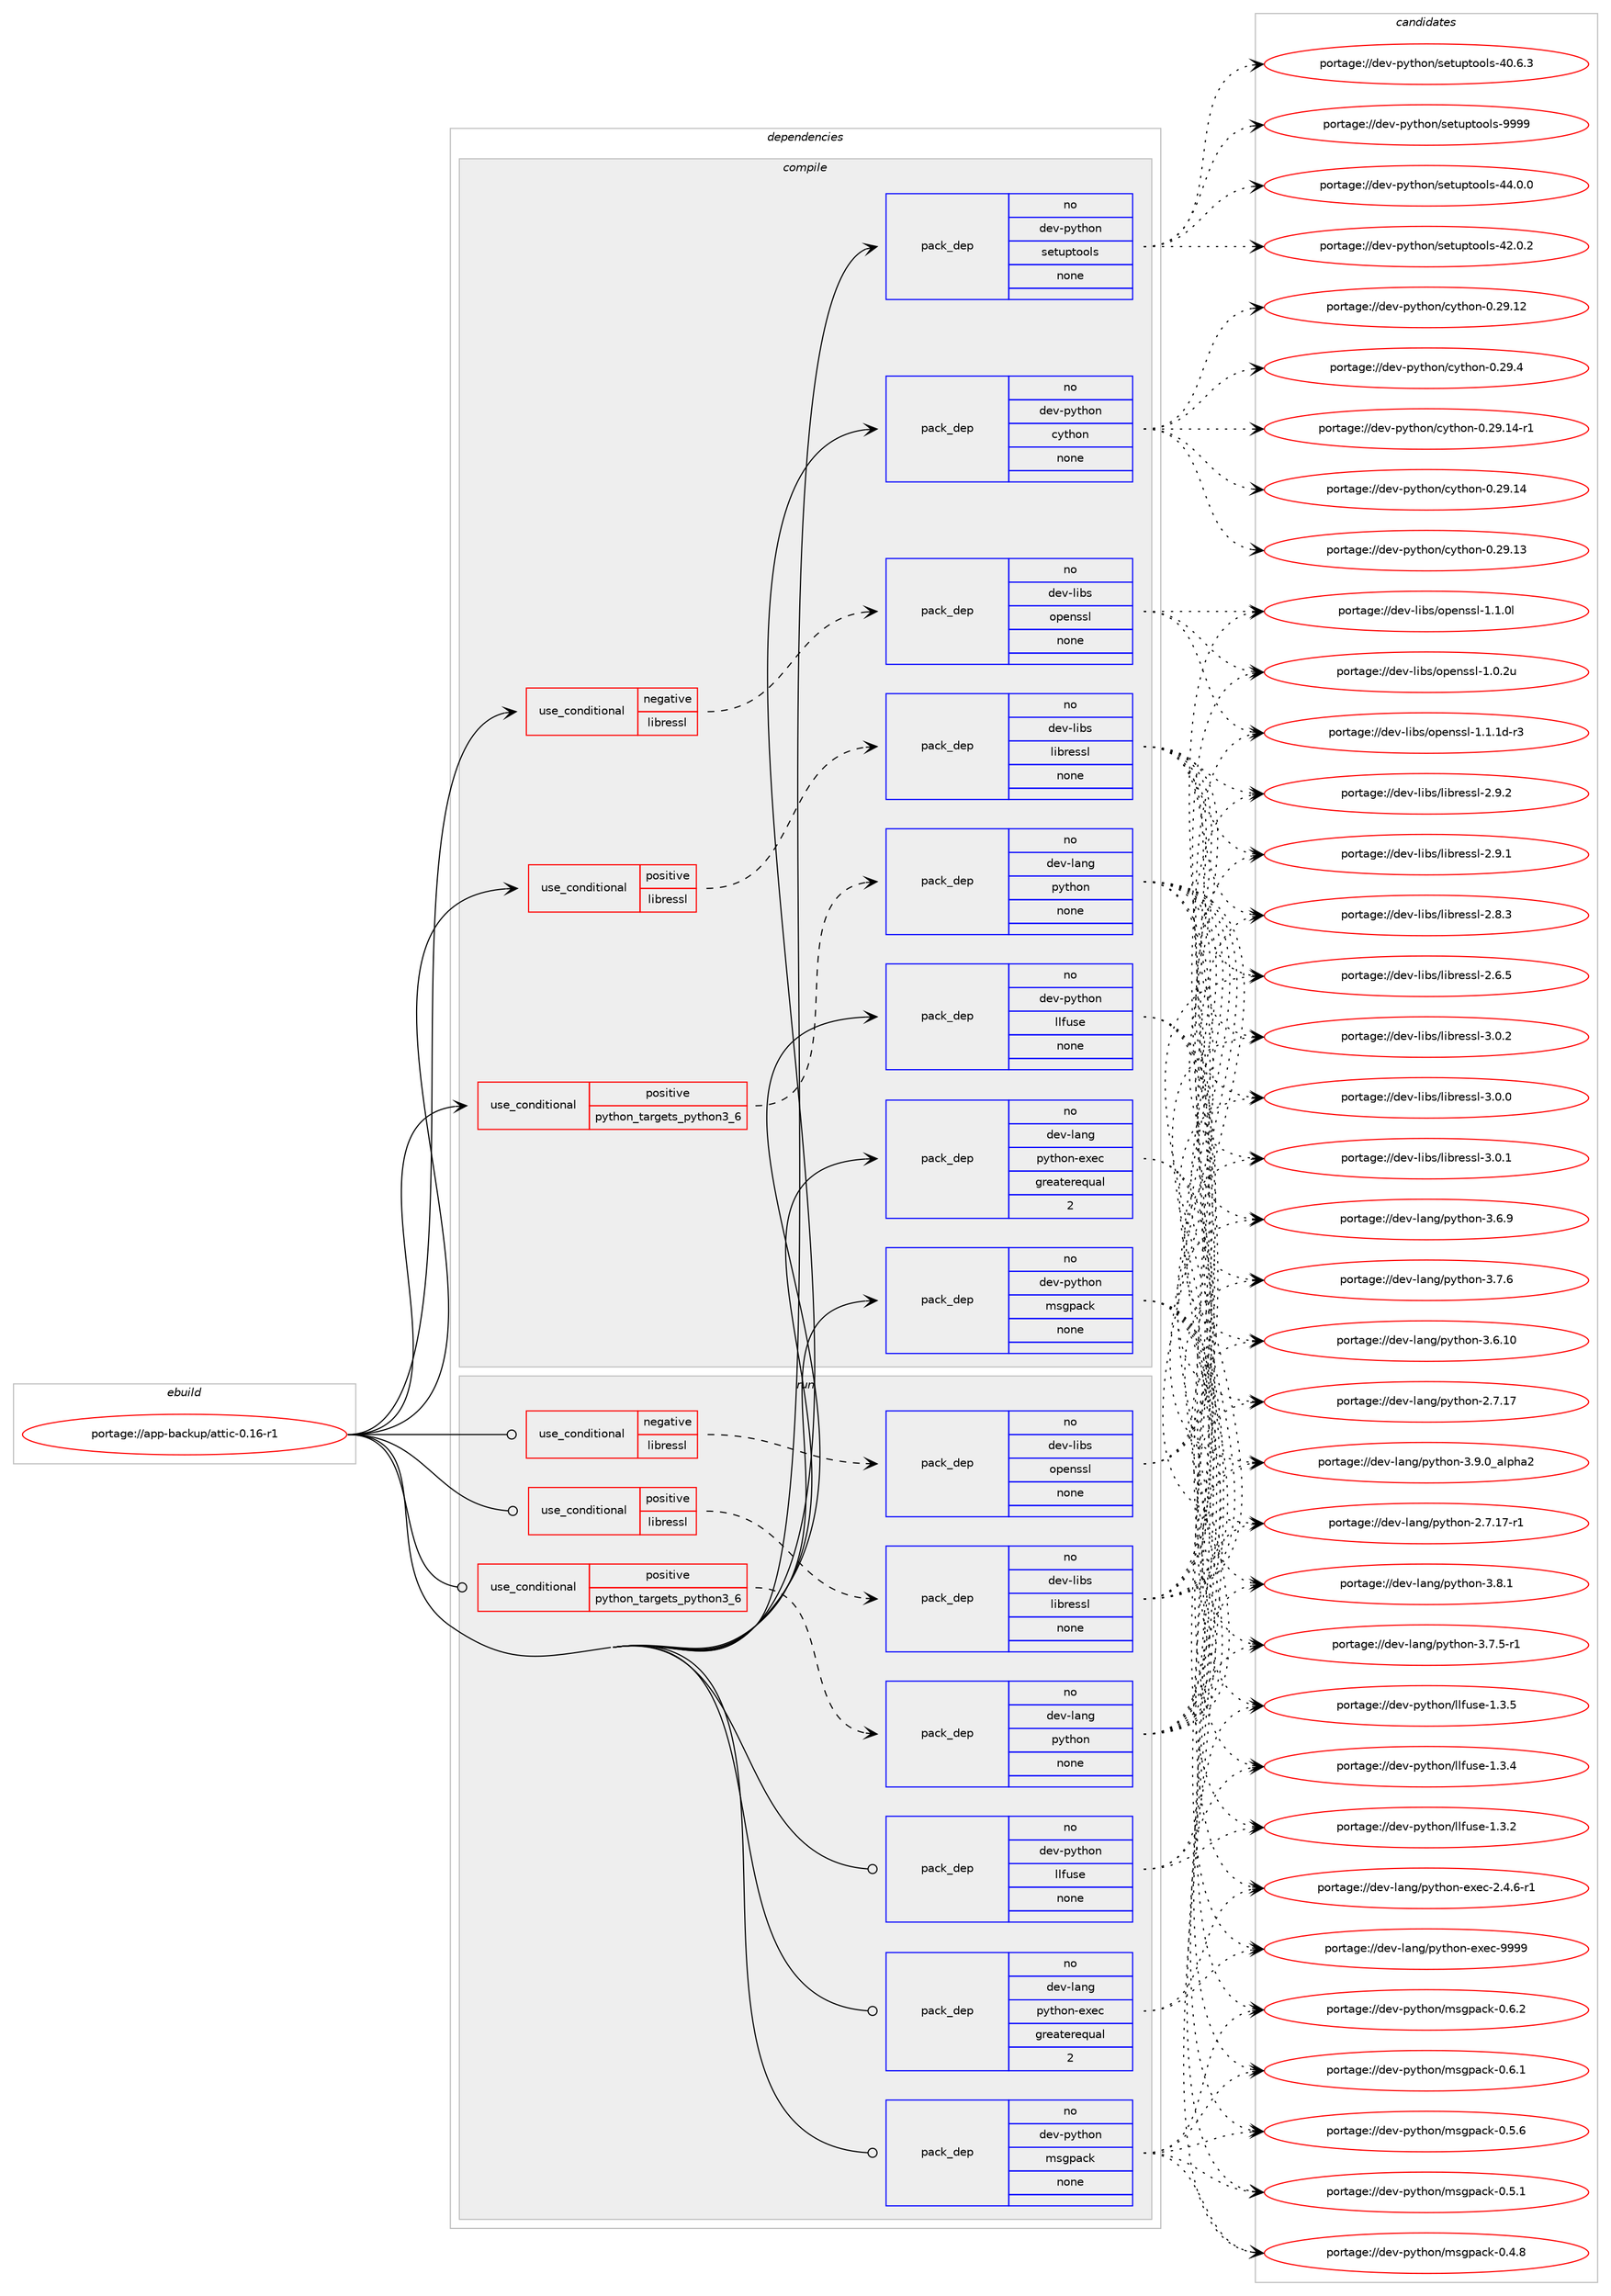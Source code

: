 digraph prolog {

# *************
# Graph options
# *************

newrank=true;
concentrate=true;
compound=true;
graph [rankdir=LR,fontname=Helvetica,fontsize=10,ranksep=1.5];#, ranksep=2.5, nodesep=0.2];
edge  [arrowhead=vee];
node  [fontname=Helvetica,fontsize=10];

# **********
# The ebuild
# **********

subgraph cluster_leftcol {
color=gray;
label=<<i>ebuild</i>>;
id [label="portage://app-backup/attic-0.16-r1", color=red, width=4, href="../app-backup/attic-0.16-r1.svg"];
}

# ****************
# The dependencies
# ****************

subgraph cluster_midcol {
color=gray;
label=<<i>dependencies</i>>;
subgraph cluster_compile {
fillcolor="#eeeeee";
style=filled;
label=<<i>compile</i>>;
subgraph cond152817 {
dependency647757 [label=<<TABLE BORDER="0" CELLBORDER="1" CELLSPACING="0" CELLPADDING="4"><TR><TD ROWSPAN="3" CELLPADDING="10">use_conditional</TD></TR><TR><TD>negative</TD></TR><TR><TD>libressl</TD></TR></TABLE>>, shape=none, color=red];
subgraph pack486319 {
dependency647758 [label=<<TABLE BORDER="0" CELLBORDER="1" CELLSPACING="0" CELLPADDING="4" WIDTH="220"><TR><TD ROWSPAN="6" CELLPADDING="30">pack_dep</TD></TR><TR><TD WIDTH="110">no</TD></TR><TR><TD>dev-libs</TD></TR><TR><TD>openssl</TD></TR><TR><TD>none</TD></TR><TR><TD></TD></TR></TABLE>>, shape=none, color=blue];
}
dependency647757:e -> dependency647758:w [weight=20,style="dashed",arrowhead="vee"];
}
id:e -> dependency647757:w [weight=20,style="solid",arrowhead="vee"];
subgraph cond152818 {
dependency647759 [label=<<TABLE BORDER="0" CELLBORDER="1" CELLSPACING="0" CELLPADDING="4"><TR><TD ROWSPAN="3" CELLPADDING="10">use_conditional</TD></TR><TR><TD>positive</TD></TR><TR><TD>libressl</TD></TR></TABLE>>, shape=none, color=red];
subgraph pack486320 {
dependency647760 [label=<<TABLE BORDER="0" CELLBORDER="1" CELLSPACING="0" CELLPADDING="4" WIDTH="220"><TR><TD ROWSPAN="6" CELLPADDING="30">pack_dep</TD></TR><TR><TD WIDTH="110">no</TD></TR><TR><TD>dev-libs</TD></TR><TR><TD>libressl</TD></TR><TR><TD>none</TD></TR><TR><TD></TD></TR></TABLE>>, shape=none, color=blue];
}
dependency647759:e -> dependency647760:w [weight=20,style="dashed",arrowhead="vee"];
}
id:e -> dependency647759:w [weight=20,style="solid",arrowhead="vee"];
subgraph cond152819 {
dependency647761 [label=<<TABLE BORDER="0" CELLBORDER="1" CELLSPACING="0" CELLPADDING="4"><TR><TD ROWSPAN="3" CELLPADDING="10">use_conditional</TD></TR><TR><TD>positive</TD></TR><TR><TD>python_targets_python3_6</TD></TR></TABLE>>, shape=none, color=red];
subgraph pack486321 {
dependency647762 [label=<<TABLE BORDER="0" CELLBORDER="1" CELLSPACING="0" CELLPADDING="4" WIDTH="220"><TR><TD ROWSPAN="6" CELLPADDING="30">pack_dep</TD></TR><TR><TD WIDTH="110">no</TD></TR><TR><TD>dev-lang</TD></TR><TR><TD>python</TD></TR><TR><TD>none</TD></TR><TR><TD></TD></TR></TABLE>>, shape=none, color=blue];
}
dependency647761:e -> dependency647762:w [weight=20,style="dashed",arrowhead="vee"];
}
id:e -> dependency647761:w [weight=20,style="solid",arrowhead="vee"];
subgraph pack486322 {
dependency647763 [label=<<TABLE BORDER="0" CELLBORDER="1" CELLSPACING="0" CELLPADDING="4" WIDTH="220"><TR><TD ROWSPAN="6" CELLPADDING="30">pack_dep</TD></TR><TR><TD WIDTH="110">no</TD></TR><TR><TD>dev-lang</TD></TR><TR><TD>python-exec</TD></TR><TR><TD>greaterequal</TD></TR><TR><TD>2</TD></TR></TABLE>>, shape=none, color=blue];
}
id:e -> dependency647763:w [weight=20,style="solid",arrowhead="vee"];
subgraph pack486323 {
dependency647764 [label=<<TABLE BORDER="0" CELLBORDER="1" CELLSPACING="0" CELLPADDING="4" WIDTH="220"><TR><TD ROWSPAN="6" CELLPADDING="30">pack_dep</TD></TR><TR><TD WIDTH="110">no</TD></TR><TR><TD>dev-python</TD></TR><TR><TD>cython</TD></TR><TR><TD>none</TD></TR><TR><TD></TD></TR></TABLE>>, shape=none, color=blue];
}
id:e -> dependency647764:w [weight=20,style="solid",arrowhead="vee"];
subgraph pack486324 {
dependency647765 [label=<<TABLE BORDER="0" CELLBORDER="1" CELLSPACING="0" CELLPADDING="4" WIDTH="220"><TR><TD ROWSPAN="6" CELLPADDING="30">pack_dep</TD></TR><TR><TD WIDTH="110">no</TD></TR><TR><TD>dev-python</TD></TR><TR><TD>llfuse</TD></TR><TR><TD>none</TD></TR><TR><TD></TD></TR></TABLE>>, shape=none, color=blue];
}
id:e -> dependency647765:w [weight=20,style="solid",arrowhead="vee"];
subgraph pack486325 {
dependency647766 [label=<<TABLE BORDER="0" CELLBORDER="1" CELLSPACING="0" CELLPADDING="4" WIDTH="220"><TR><TD ROWSPAN="6" CELLPADDING="30">pack_dep</TD></TR><TR><TD WIDTH="110">no</TD></TR><TR><TD>dev-python</TD></TR><TR><TD>msgpack</TD></TR><TR><TD>none</TD></TR><TR><TD></TD></TR></TABLE>>, shape=none, color=blue];
}
id:e -> dependency647766:w [weight=20,style="solid",arrowhead="vee"];
subgraph pack486326 {
dependency647767 [label=<<TABLE BORDER="0" CELLBORDER="1" CELLSPACING="0" CELLPADDING="4" WIDTH="220"><TR><TD ROWSPAN="6" CELLPADDING="30">pack_dep</TD></TR><TR><TD WIDTH="110">no</TD></TR><TR><TD>dev-python</TD></TR><TR><TD>setuptools</TD></TR><TR><TD>none</TD></TR><TR><TD></TD></TR></TABLE>>, shape=none, color=blue];
}
id:e -> dependency647767:w [weight=20,style="solid",arrowhead="vee"];
}
subgraph cluster_compileandrun {
fillcolor="#eeeeee";
style=filled;
label=<<i>compile and run</i>>;
}
subgraph cluster_run {
fillcolor="#eeeeee";
style=filled;
label=<<i>run</i>>;
subgraph cond152820 {
dependency647768 [label=<<TABLE BORDER="0" CELLBORDER="1" CELLSPACING="0" CELLPADDING="4"><TR><TD ROWSPAN="3" CELLPADDING="10">use_conditional</TD></TR><TR><TD>negative</TD></TR><TR><TD>libressl</TD></TR></TABLE>>, shape=none, color=red];
subgraph pack486327 {
dependency647769 [label=<<TABLE BORDER="0" CELLBORDER="1" CELLSPACING="0" CELLPADDING="4" WIDTH="220"><TR><TD ROWSPAN="6" CELLPADDING="30">pack_dep</TD></TR><TR><TD WIDTH="110">no</TD></TR><TR><TD>dev-libs</TD></TR><TR><TD>openssl</TD></TR><TR><TD>none</TD></TR><TR><TD></TD></TR></TABLE>>, shape=none, color=blue];
}
dependency647768:e -> dependency647769:w [weight=20,style="dashed",arrowhead="vee"];
}
id:e -> dependency647768:w [weight=20,style="solid",arrowhead="odot"];
subgraph cond152821 {
dependency647770 [label=<<TABLE BORDER="0" CELLBORDER="1" CELLSPACING="0" CELLPADDING="4"><TR><TD ROWSPAN="3" CELLPADDING="10">use_conditional</TD></TR><TR><TD>positive</TD></TR><TR><TD>libressl</TD></TR></TABLE>>, shape=none, color=red];
subgraph pack486328 {
dependency647771 [label=<<TABLE BORDER="0" CELLBORDER="1" CELLSPACING="0" CELLPADDING="4" WIDTH="220"><TR><TD ROWSPAN="6" CELLPADDING="30">pack_dep</TD></TR><TR><TD WIDTH="110">no</TD></TR><TR><TD>dev-libs</TD></TR><TR><TD>libressl</TD></TR><TR><TD>none</TD></TR><TR><TD></TD></TR></TABLE>>, shape=none, color=blue];
}
dependency647770:e -> dependency647771:w [weight=20,style="dashed",arrowhead="vee"];
}
id:e -> dependency647770:w [weight=20,style="solid",arrowhead="odot"];
subgraph cond152822 {
dependency647772 [label=<<TABLE BORDER="0" CELLBORDER="1" CELLSPACING="0" CELLPADDING="4"><TR><TD ROWSPAN="3" CELLPADDING="10">use_conditional</TD></TR><TR><TD>positive</TD></TR><TR><TD>python_targets_python3_6</TD></TR></TABLE>>, shape=none, color=red];
subgraph pack486329 {
dependency647773 [label=<<TABLE BORDER="0" CELLBORDER="1" CELLSPACING="0" CELLPADDING="4" WIDTH="220"><TR><TD ROWSPAN="6" CELLPADDING="30">pack_dep</TD></TR><TR><TD WIDTH="110">no</TD></TR><TR><TD>dev-lang</TD></TR><TR><TD>python</TD></TR><TR><TD>none</TD></TR><TR><TD></TD></TR></TABLE>>, shape=none, color=blue];
}
dependency647772:e -> dependency647773:w [weight=20,style="dashed",arrowhead="vee"];
}
id:e -> dependency647772:w [weight=20,style="solid",arrowhead="odot"];
subgraph pack486330 {
dependency647774 [label=<<TABLE BORDER="0" CELLBORDER="1" CELLSPACING="0" CELLPADDING="4" WIDTH="220"><TR><TD ROWSPAN="6" CELLPADDING="30">pack_dep</TD></TR><TR><TD WIDTH="110">no</TD></TR><TR><TD>dev-lang</TD></TR><TR><TD>python-exec</TD></TR><TR><TD>greaterequal</TD></TR><TR><TD>2</TD></TR></TABLE>>, shape=none, color=blue];
}
id:e -> dependency647774:w [weight=20,style="solid",arrowhead="odot"];
subgraph pack486331 {
dependency647775 [label=<<TABLE BORDER="0" CELLBORDER="1" CELLSPACING="0" CELLPADDING="4" WIDTH="220"><TR><TD ROWSPAN="6" CELLPADDING="30">pack_dep</TD></TR><TR><TD WIDTH="110">no</TD></TR><TR><TD>dev-python</TD></TR><TR><TD>llfuse</TD></TR><TR><TD>none</TD></TR><TR><TD></TD></TR></TABLE>>, shape=none, color=blue];
}
id:e -> dependency647775:w [weight=20,style="solid",arrowhead="odot"];
subgraph pack486332 {
dependency647776 [label=<<TABLE BORDER="0" CELLBORDER="1" CELLSPACING="0" CELLPADDING="4" WIDTH="220"><TR><TD ROWSPAN="6" CELLPADDING="30">pack_dep</TD></TR><TR><TD WIDTH="110">no</TD></TR><TR><TD>dev-python</TD></TR><TR><TD>msgpack</TD></TR><TR><TD>none</TD></TR><TR><TD></TD></TR></TABLE>>, shape=none, color=blue];
}
id:e -> dependency647776:w [weight=20,style="solid",arrowhead="odot"];
}
}

# **************
# The candidates
# **************

subgraph cluster_choices {
rank=same;
color=gray;
label=<<i>candidates</i>>;

subgraph choice486319 {
color=black;
nodesep=1;
choice1001011184510810598115471111121011101151151084549464946491004511451 [label="portage://dev-libs/openssl-1.1.1d-r3", color=red, width=4,href="../dev-libs/openssl-1.1.1d-r3.svg"];
choice100101118451081059811547111112101110115115108454946494648108 [label="portage://dev-libs/openssl-1.1.0l", color=red, width=4,href="../dev-libs/openssl-1.1.0l.svg"];
choice100101118451081059811547111112101110115115108454946484650117 [label="portage://dev-libs/openssl-1.0.2u", color=red, width=4,href="../dev-libs/openssl-1.0.2u.svg"];
dependency647758:e -> choice1001011184510810598115471111121011101151151084549464946491004511451:w [style=dotted,weight="100"];
dependency647758:e -> choice100101118451081059811547111112101110115115108454946494648108:w [style=dotted,weight="100"];
dependency647758:e -> choice100101118451081059811547111112101110115115108454946484650117:w [style=dotted,weight="100"];
}
subgraph choice486320 {
color=black;
nodesep=1;
choice10010111845108105981154710810598114101115115108455146484650 [label="portage://dev-libs/libressl-3.0.2", color=red, width=4,href="../dev-libs/libressl-3.0.2.svg"];
choice10010111845108105981154710810598114101115115108455146484649 [label="portage://dev-libs/libressl-3.0.1", color=red, width=4,href="../dev-libs/libressl-3.0.1.svg"];
choice10010111845108105981154710810598114101115115108455146484648 [label="portage://dev-libs/libressl-3.0.0", color=red, width=4,href="../dev-libs/libressl-3.0.0.svg"];
choice10010111845108105981154710810598114101115115108455046574650 [label="portage://dev-libs/libressl-2.9.2", color=red, width=4,href="../dev-libs/libressl-2.9.2.svg"];
choice10010111845108105981154710810598114101115115108455046574649 [label="portage://dev-libs/libressl-2.9.1", color=red, width=4,href="../dev-libs/libressl-2.9.1.svg"];
choice10010111845108105981154710810598114101115115108455046564651 [label="portage://dev-libs/libressl-2.8.3", color=red, width=4,href="../dev-libs/libressl-2.8.3.svg"];
choice10010111845108105981154710810598114101115115108455046544653 [label="portage://dev-libs/libressl-2.6.5", color=red, width=4,href="../dev-libs/libressl-2.6.5.svg"];
dependency647760:e -> choice10010111845108105981154710810598114101115115108455146484650:w [style=dotted,weight="100"];
dependency647760:e -> choice10010111845108105981154710810598114101115115108455146484649:w [style=dotted,weight="100"];
dependency647760:e -> choice10010111845108105981154710810598114101115115108455146484648:w [style=dotted,weight="100"];
dependency647760:e -> choice10010111845108105981154710810598114101115115108455046574650:w [style=dotted,weight="100"];
dependency647760:e -> choice10010111845108105981154710810598114101115115108455046574649:w [style=dotted,weight="100"];
dependency647760:e -> choice10010111845108105981154710810598114101115115108455046564651:w [style=dotted,weight="100"];
dependency647760:e -> choice10010111845108105981154710810598114101115115108455046544653:w [style=dotted,weight="100"];
}
subgraph choice486321 {
color=black;
nodesep=1;
choice10010111845108971101034711212111610411111045514657464895971081121049750 [label="portage://dev-lang/python-3.9.0_alpha2", color=red, width=4,href="../dev-lang/python-3.9.0_alpha2.svg"];
choice100101118451089711010347112121116104111110455146564649 [label="portage://dev-lang/python-3.8.1", color=red, width=4,href="../dev-lang/python-3.8.1.svg"];
choice100101118451089711010347112121116104111110455146554654 [label="portage://dev-lang/python-3.7.6", color=red, width=4,href="../dev-lang/python-3.7.6.svg"];
choice1001011184510897110103471121211161041111104551465546534511449 [label="portage://dev-lang/python-3.7.5-r1", color=red, width=4,href="../dev-lang/python-3.7.5-r1.svg"];
choice100101118451089711010347112121116104111110455146544657 [label="portage://dev-lang/python-3.6.9", color=red, width=4,href="../dev-lang/python-3.6.9.svg"];
choice10010111845108971101034711212111610411111045514654464948 [label="portage://dev-lang/python-3.6.10", color=red, width=4,href="../dev-lang/python-3.6.10.svg"];
choice100101118451089711010347112121116104111110455046554649554511449 [label="portage://dev-lang/python-2.7.17-r1", color=red, width=4,href="../dev-lang/python-2.7.17-r1.svg"];
choice10010111845108971101034711212111610411111045504655464955 [label="portage://dev-lang/python-2.7.17", color=red, width=4,href="../dev-lang/python-2.7.17.svg"];
dependency647762:e -> choice10010111845108971101034711212111610411111045514657464895971081121049750:w [style=dotted,weight="100"];
dependency647762:e -> choice100101118451089711010347112121116104111110455146564649:w [style=dotted,weight="100"];
dependency647762:e -> choice100101118451089711010347112121116104111110455146554654:w [style=dotted,weight="100"];
dependency647762:e -> choice1001011184510897110103471121211161041111104551465546534511449:w [style=dotted,weight="100"];
dependency647762:e -> choice100101118451089711010347112121116104111110455146544657:w [style=dotted,weight="100"];
dependency647762:e -> choice10010111845108971101034711212111610411111045514654464948:w [style=dotted,weight="100"];
dependency647762:e -> choice100101118451089711010347112121116104111110455046554649554511449:w [style=dotted,weight="100"];
dependency647762:e -> choice10010111845108971101034711212111610411111045504655464955:w [style=dotted,weight="100"];
}
subgraph choice486322 {
color=black;
nodesep=1;
choice10010111845108971101034711212111610411111045101120101994557575757 [label="portage://dev-lang/python-exec-9999", color=red, width=4,href="../dev-lang/python-exec-9999.svg"];
choice10010111845108971101034711212111610411111045101120101994550465246544511449 [label="portage://dev-lang/python-exec-2.4.6-r1", color=red, width=4,href="../dev-lang/python-exec-2.4.6-r1.svg"];
dependency647763:e -> choice10010111845108971101034711212111610411111045101120101994557575757:w [style=dotted,weight="100"];
dependency647763:e -> choice10010111845108971101034711212111610411111045101120101994550465246544511449:w [style=dotted,weight="100"];
}
subgraph choice486323 {
color=black;
nodesep=1;
choice10010111845112121116104111110479912111610411111045484650574652 [label="portage://dev-python/cython-0.29.4", color=red, width=4,href="../dev-python/cython-0.29.4.svg"];
choice10010111845112121116104111110479912111610411111045484650574649524511449 [label="portage://dev-python/cython-0.29.14-r1", color=red, width=4,href="../dev-python/cython-0.29.14-r1.svg"];
choice1001011184511212111610411111047991211161041111104548465057464952 [label="portage://dev-python/cython-0.29.14", color=red, width=4,href="../dev-python/cython-0.29.14.svg"];
choice1001011184511212111610411111047991211161041111104548465057464951 [label="portage://dev-python/cython-0.29.13", color=red, width=4,href="../dev-python/cython-0.29.13.svg"];
choice1001011184511212111610411111047991211161041111104548465057464950 [label="portage://dev-python/cython-0.29.12", color=red, width=4,href="../dev-python/cython-0.29.12.svg"];
dependency647764:e -> choice10010111845112121116104111110479912111610411111045484650574652:w [style=dotted,weight="100"];
dependency647764:e -> choice10010111845112121116104111110479912111610411111045484650574649524511449:w [style=dotted,weight="100"];
dependency647764:e -> choice1001011184511212111610411111047991211161041111104548465057464952:w [style=dotted,weight="100"];
dependency647764:e -> choice1001011184511212111610411111047991211161041111104548465057464951:w [style=dotted,weight="100"];
dependency647764:e -> choice1001011184511212111610411111047991211161041111104548465057464950:w [style=dotted,weight="100"];
}
subgraph choice486324 {
color=black;
nodesep=1;
choice1001011184511212111610411111047108108102117115101454946514653 [label="portage://dev-python/llfuse-1.3.5", color=red, width=4,href="../dev-python/llfuse-1.3.5.svg"];
choice1001011184511212111610411111047108108102117115101454946514652 [label="portage://dev-python/llfuse-1.3.4", color=red, width=4,href="../dev-python/llfuse-1.3.4.svg"];
choice1001011184511212111610411111047108108102117115101454946514650 [label="portage://dev-python/llfuse-1.3.2", color=red, width=4,href="../dev-python/llfuse-1.3.2.svg"];
dependency647765:e -> choice1001011184511212111610411111047108108102117115101454946514653:w [style=dotted,weight="100"];
dependency647765:e -> choice1001011184511212111610411111047108108102117115101454946514652:w [style=dotted,weight="100"];
dependency647765:e -> choice1001011184511212111610411111047108108102117115101454946514650:w [style=dotted,weight="100"];
}
subgraph choice486325 {
color=black;
nodesep=1;
choice10010111845112121116104111110471091151031129799107454846544650 [label="portage://dev-python/msgpack-0.6.2", color=red, width=4,href="../dev-python/msgpack-0.6.2.svg"];
choice10010111845112121116104111110471091151031129799107454846544649 [label="portage://dev-python/msgpack-0.6.1", color=red, width=4,href="../dev-python/msgpack-0.6.1.svg"];
choice10010111845112121116104111110471091151031129799107454846534654 [label="portage://dev-python/msgpack-0.5.6", color=red, width=4,href="../dev-python/msgpack-0.5.6.svg"];
choice10010111845112121116104111110471091151031129799107454846534649 [label="portage://dev-python/msgpack-0.5.1", color=red, width=4,href="../dev-python/msgpack-0.5.1.svg"];
choice10010111845112121116104111110471091151031129799107454846524656 [label="portage://dev-python/msgpack-0.4.8", color=red, width=4,href="../dev-python/msgpack-0.4.8.svg"];
dependency647766:e -> choice10010111845112121116104111110471091151031129799107454846544650:w [style=dotted,weight="100"];
dependency647766:e -> choice10010111845112121116104111110471091151031129799107454846544649:w [style=dotted,weight="100"];
dependency647766:e -> choice10010111845112121116104111110471091151031129799107454846534654:w [style=dotted,weight="100"];
dependency647766:e -> choice10010111845112121116104111110471091151031129799107454846534649:w [style=dotted,weight="100"];
dependency647766:e -> choice10010111845112121116104111110471091151031129799107454846524656:w [style=dotted,weight="100"];
}
subgraph choice486326 {
color=black;
nodesep=1;
choice10010111845112121116104111110471151011161171121161111111081154557575757 [label="portage://dev-python/setuptools-9999", color=red, width=4,href="../dev-python/setuptools-9999.svg"];
choice100101118451121211161041111104711510111611711211611111110811545525246484648 [label="portage://dev-python/setuptools-44.0.0", color=red, width=4,href="../dev-python/setuptools-44.0.0.svg"];
choice100101118451121211161041111104711510111611711211611111110811545525046484650 [label="portage://dev-python/setuptools-42.0.2", color=red, width=4,href="../dev-python/setuptools-42.0.2.svg"];
choice100101118451121211161041111104711510111611711211611111110811545524846544651 [label="portage://dev-python/setuptools-40.6.3", color=red, width=4,href="../dev-python/setuptools-40.6.3.svg"];
dependency647767:e -> choice10010111845112121116104111110471151011161171121161111111081154557575757:w [style=dotted,weight="100"];
dependency647767:e -> choice100101118451121211161041111104711510111611711211611111110811545525246484648:w [style=dotted,weight="100"];
dependency647767:e -> choice100101118451121211161041111104711510111611711211611111110811545525046484650:w [style=dotted,weight="100"];
dependency647767:e -> choice100101118451121211161041111104711510111611711211611111110811545524846544651:w [style=dotted,weight="100"];
}
subgraph choice486327 {
color=black;
nodesep=1;
choice1001011184510810598115471111121011101151151084549464946491004511451 [label="portage://dev-libs/openssl-1.1.1d-r3", color=red, width=4,href="../dev-libs/openssl-1.1.1d-r3.svg"];
choice100101118451081059811547111112101110115115108454946494648108 [label="portage://dev-libs/openssl-1.1.0l", color=red, width=4,href="../dev-libs/openssl-1.1.0l.svg"];
choice100101118451081059811547111112101110115115108454946484650117 [label="portage://dev-libs/openssl-1.0.2u", color=red, width=4,href="../dev-libs/openssl-1.0.2u.svg"];
dependency647769:e -> choice1001011184510810598115471111121011101151151084549464946491004511451:w [style=dotted,weight="100"];
dependency647769:e -> choice100101118451081059811547111112101110115115108454946494648108:w [style=dotted,weight="100"];
dependency647769:e -> choice100101118451081059811547111112101110115115108454946484650117:w [style=dotted,weight="100"];
}
subgraph choice486328 {
color=black;
nodesep=1;
choice10010111845108105981154710810598114101115115108455146484650 [label="portage://dev-libs/libressl-3.0.2", color=red, width=4,href="../dev-libs/libressl-3.0.2.svg"];
choice10010111845108105981154710810598114101115115108455146484649 [label="portage://dev-libs/libressl-3.0.1", color=red, width=4,href="../dev-libs/libressl-3.0.1.svg"];
choice10010111845108105981154710810598114101115115108455146484648 [label="portage://dev-libs/libressl-3.0.0", color=red, width=4,href="../dev-libs/libressl-3.0.0.svg"];
choice10010111845108105981154710810598114101115115108455046574650 [label="portage://dev-libs/libressl-2.9.2", color=red, width=4,href="../dev-libs/libressl-2.9.2.svg"];
choice10010111845108105981154710810598114101115115108455046574649 [label="portage://dev-libs/libressl-2.9.1", color=red, width=4,href="../dev-libs/libressl-2.9.1.svg"];
choice10010111845108105981154710810598114101115115108455046564651 [label="portage://dev-libs/libressl-2.8.3", color=red, width=4,href="../dev-libs/libressl-2.8.3.svg"];
choice10010111845108105981154710810598114101115115108455046544653 [label="portage://dev-libs/libressl-2.6.5", color=red, width=4,href="../dev-libs/libressl-2.6.5.svg"];
dependency647771:e -> choice10010111845108105981154710810598114101115115108455146484650:w [style=dotted,weight="100"];
dependency647771:e -> choice10010111845108105981154710810598114101115115108455146484649:w [style=dotted,weight="100"];
dependency647771:e -> choice10010111845108105981154710810598114101115115108455146484648:w [style=dotted,weight="100"];
dependency647771:e -> choice10010111845108105981154710810598114101115115108455046574650:w [style=dotted,weight="100"];
dependency647771:e -> choice10010111845108105981154710810598114101115115108455046574649:w [style=dotted,weight="100"];
dependency647771:e -> choice10010111845108105981154710810598114101115115108455046564651:w [style=dotted,weight="100"];
dependency647771:e -> choice10010111845108105981154710810598114101115115108455046544653:w [style=dotted,weight="100"];
}
subgraph choice486329 {
color=black;
nodesep=1;
choice10010111845108971101034711212111610411111045514657464895971081121049750 [label="portage://dev-lang/python-3.9.0_alpha2", color=red, width=4,href="../dev-lang/python-3.9.0_alpha2.svg"];
choice100101118451089711010347112121116104111110455146564649 [label="portage://dev-lang/python-3.8.1", color=red, width=4,href="../dev-lang/python-3.8.1.svg"];
choice100101118451089711010347112121116104111110455146554654 [label="portage://dev-lang/python-3.7.6", color=red, width=4,href="../dev-lang/python-3.7.6.svg"];
choice1001011184510897110103471121211161041111104551465546534511449 [label="portage://dev-lang/python-3.7.5-r1", color=red, width=4,href="../dev-lang/python-3.7.5-r1.svg"];
choice100101118451089711010347112121116104111110455146544657 [label="portage://dev-lang/python-3.6.9", color=red, width=4,href="../dev-lang/python-3.6.9.svg"];
choice10010111845108971101034711212111610411111045514654464948 [label="portage://dev-lang/python-3.6.10", color=red, width=4,href="../dev-lang/python-3.6.10.svg"];
choice100101118451089711010347112121116104111110455046554649554511449 [label="portage://dev-lang/python-2.7.17-r1", color=red, width=4,href="../dev-lang/python-2.7.17-r1.svg"];
choice10010111845108971101034711212111610411111045504655464955 [label="portage://dev-lang/python-2.7.17", color=red, width=4,href="../dev-lang/python-2.7.17.svg"];
dependency647773:e -> choice10010111845108971101034711212111610411111045514657464895971081121049750:w [style=dotted,weight="100"];
dependency647773:e -> choice100101118451089711010347112121116104111110455146564649:w [style=dotted,weight="100"];
dependency647773:e -> choice100101118451089711010347112121116104111110455146554654:w [style=dotted,weight="100"];
dependency647773:e -> choice1001011184510897110103471121211161041111104551465546534511449:w [style=dotted,weight="100"];
dependency647773:e -> choice100101118451089711010347112121116104111110455146544657:w [style=dotted,weight="100"];
dependency647773:e -> choice10010111845108971101034711212111610411111045514654464948:w [style=dotted,weight="100"];
dependency647773:e -> choice100101118451089711010347112121116104111110455046554649554511449:w [style=dotted,weight="100"];
dependency647773:e -> choice10010111845108971101034711212111610411111045504655464955:w [style=dotted,weight="100"];
}
subgraph choice486330 {
color=black;
nodesep=1;
choice10010111845108971101034711212111610411111045101120101994557575757 [label="portage://dev-lang/python-exec-9999", color=red, width=4,href="../dev-lang/python-exec-9999.svg"];
choice10010111845108971101034711212111610411111045101120101994550465246544511449 [label="portage://dev-lang/python-exec-2.4.6-r1", color=red, width=4,href="../dev-lang/python-exec-2.4.6-r1.svg"];
dependency647774:e -> choice10010111845108971101034711212111610411111045101120101994557575757:w [style=dotted,weight="100"];
dependency647774:e -> choice10010111845108971101034711212111610411111045101120101994550465246544511449:w [style=dotted,weight="100"];
}
subgraph choice486331 {
color=black;
nodesep=1;
choice1001011184511212111610411111047108108102117115101454946514653 [label="portage://dev-python/llfuse-1.3.5", color=red, width=4,href="../dev-python/llfuse-1.3.5.svg"];
choice1001011184511212111610411111047108108102117115101454946514652 [label="portage://dev-python/llfuse-1.3.4", color=red, width=4,href="../dev-python/llfuse-1.3.4.svg"];
choice1001011184511212111610411111047108108102117115101454946514650 [label="portage://dev-python/llfuse-1.3.2", color=red, width=4,href="../dev-python/llfuse-1.3.2.svg"];
dependency647775:e -> choice1001011184511212111610411111047108108102117115101454946514653:w [style=dotted,weight="100"];
dependency647775:e -> choice1001011184511212111610411111047108108102117115101454946514652:w [style=dotted,weight="100"];
dependency647775:e -> choice1001011184511212111610411111047108108102117115101454946514650:w [style=dotted,weight="100"];
}
subgraph choice486332 {
color=black;
nodesep=1;
choice10010111845112121116104111110471091151031129799107454846544650 [label="portage://dev-python/msgpack-0.6.2", color=red, width=4,href="../dev-python/msgpack-0.6.2.svg"];
choice10010111845112121116104111110471091151031129799107454846544649 [label="portage://dev-python/msgpack-0.6.1", color=red, width=4,href="../dev-python/msgpack-0.6.1.svg"];
choice10010111845112121116104111110471091151031129799107454846534654 [label="portage://dev-python/msgpack-0.5.6", color=red, width=4,href="../dev-python/msgpack-0.5.6.svg"];
choice10010111845112121116104111110471091151031129799107454846534649 [label="portage://dev-python/msgpack-0.5.1", color=red, width=4,href="../dev-python/msgpack-0.5.1.svg"];
choice10010111845112121116104111110471091151031129799107454846524656 [label="portage://dev-python/msgpack-0.4.8", color=red, width=4,href="../dev-python/msgpack-0.4.8.svg"];
dependency647776:e -> choice10010111845112121116104111110471091151031129799107454846544650:w [style=dotted,weight="100"];
dependency647776:e -> choice10010111845112121116104111110471091151031129799107454846544649:w [style=dotted,weight="100"];
dependency647776:e -> choice10010111845112121116104111110471091151031129799107454846534654:w [style=dotted,weight="100"];
dependency647776:e -> choice10010111845112121116104111110471091151031129799107454846534649:w [style=dotted,weight="100"];
dependency647776:e -> choice10010111845112121116104111110471091151031129799107454846524656:w [style=dotted,weight="100"];
}
}

}

